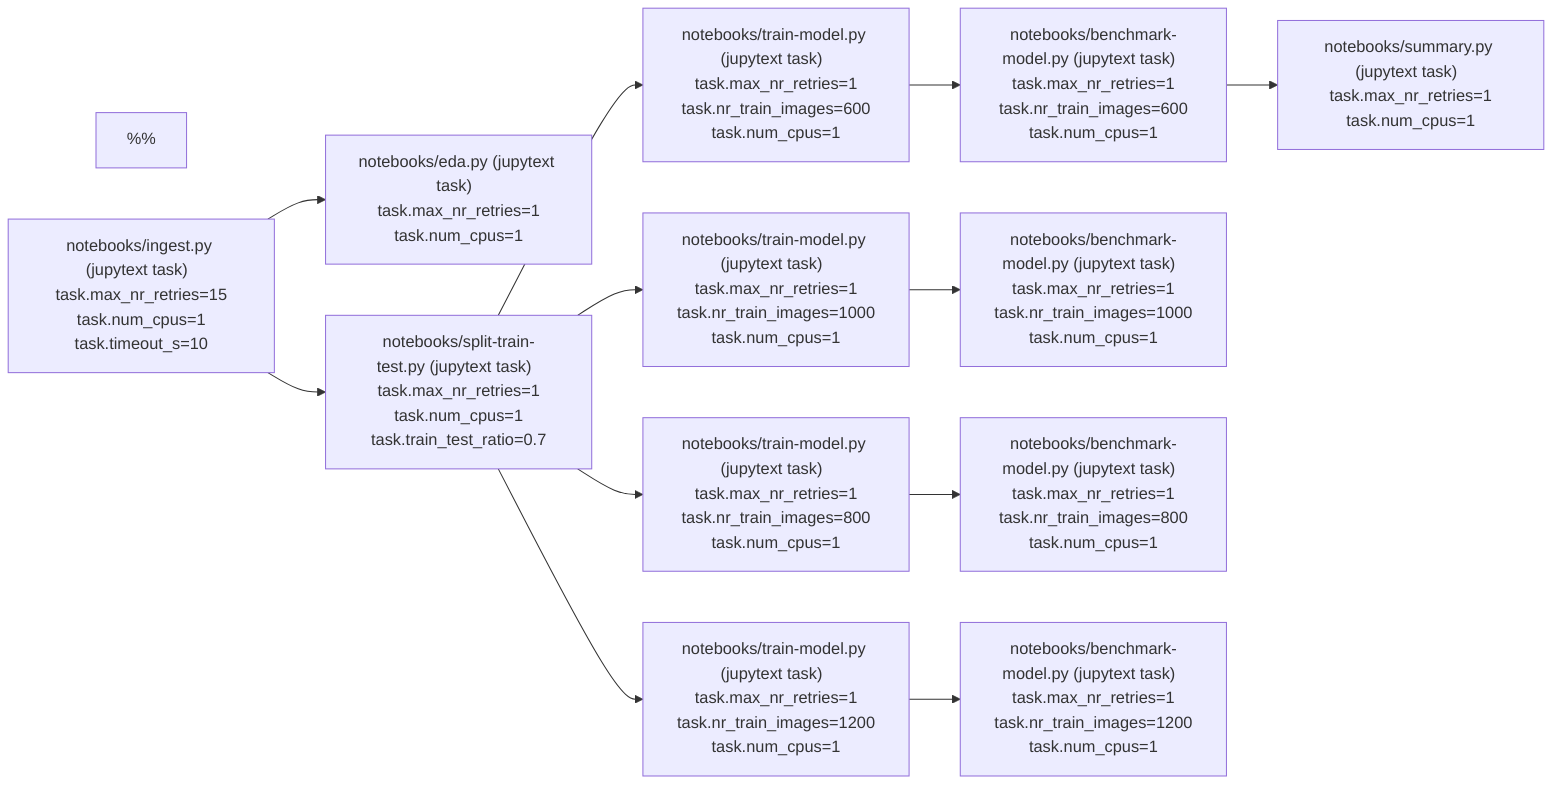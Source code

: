 graph LR
    %% Mermaid input file for drawing task dependencies 
    %% See https://mermaid-js.github.io/mermaid
    %%
    TASK_SPAN_ID_0x172226cefc0a7ef9["notebooks/ingest.py (jupytext task)  <br />task.max_nr_retries=15<br />task.num_cpus=1<br />task.timeout_s=10"]
    TASK_SPAN_ID_0x3e54832de2406000["notebooks/eda.py (jupytext task)  <br />task.max_nr_retries=1<br />task.num_cpus=1"]
    TASK_SPAN_ID_0x7d5ab05f4916014b["notebooks/split-train-test.py (jupytext task)  <br />task.max_nr_retries=1<br />task.num_cpus=1<br />task.train_test_ratio=0.7"]
    TASK_SPAN_ID_0xcfafbb24744fb7c0["notebooks/train-model.py (jupytext task)  <br />task.max_nr_retries=1<br />task.nr_train_images=600<br />task.num_cpus=1"]
    TASK_SPAN_ID_0xe4f88c6b55ff28a7["notebooks/train-model.py (jupytext task)  <br />task.max_nr_retries=1<br />task.nr_train_images=800<br />task.num_cpus=1"]
    TASK_SPAN_ID_0x61dd6d7cb476a9fd["notebooks/train-model.py (jupytext task)  <br />task.max_nr_retries=1<br />task.nr_train_images=1000<br />task.num_cpus=1"]
    TASK_SPAN_ID_0xb57837fed7cd15d6["notebooks/train-model.py (jupytext task)  <br />task.max_nr_retries=1<br />task.nr_train_images=1200<br />task.num_cpus=1"]
    TASK_SPAN_ID_0xcc7b9af17b45ce17["notebooks/benchmark-model.py (jupytext task)  <br />task.max_nr_retries=1<br />task.nr_train_images=600<br />task.num_cpus=1"]
    TASK_SPAN_ID_0x24a23e113bbf41d9["notebooks/benchmark-model.py (jupytext task)  <br />task.max_nr_retries=1<br />task.nr_train_images=1000<br />task.num_cpus=1"]
    TASK_SPAN_ID_0x67c7ffc7b48e80aa["notebooks/benchmark-model.py (jupytext task)  <br />task.max_nr_retries=1<br />task.nr_train_images=800<br />task.num_cpus=1"]
    TASK_SPAN_ID_0x5ea93b9d20a831cb["notebooks/benchmark-model.py (jupytext task)  <br />task.max_nr_retries=1<br />task.nr_train_images=1200<br />task.num_cpus=1"]
    TASK_SPAN_ID_0xd4dac8c0822e1aad["notebooks/summary.py (jupytext task)  <br />task.max_nr_retries=1<br />task.num_cpus=1"]
    TASK_SPAN_ID_0xb57837fed7cd15d6 --> TASK_SPAN_ID_0x5ea93b9d20a831cb
    TASK_SPAN_ID_0x172226cefc0a7ef9 --> TASK_SPAN_ID_0x3e54832de2406000
    TASK_SPAN_ID_0x7d5ab05f4916014b --> TASK_SPAN_ID_0xb57837fed7cd15d6
    TASK_SPAN_ID_0x172226cefc0a7ef9 --> TASK_SPAN_ID_0x7d5ab05f4916014b
    TASK_SPAN_ID_0x61dd6d7cb476a9fd --> TASK_SPAN_ID_0x24a23e113bbf41d9
    TASK_SPAN_ID_0x7d5ab05f4916014b --> TASK_SPAN_ID_0xe4f88c6b55ff28a7
    TASK_SPAN_ID_0x7d5ab05f4916014b --> TASK_SPAN_ID_0x61dd6d7cb476a9fd
    TASK_SPAN_ID_0x7d5ab05f4916014b --> TASK_SPAN_ID_0xcfafbb24744fb7c0
    TASK_SPAN_ID_0xcc7b9af17b45ce17 --> TASK_SPAN_ID_0xd4dac8c0822e1aad
    TASK_SPAN_ID_0xcfafbb24744fb7c0 --> TASK_SPAN_ID_0xcc7b9af17b45ce17
    TASK_SPAN_ID_0xe4f88c6b55ff28a7 --> TASK_SPAN_ID_0x67c7ffc7b48e80aa